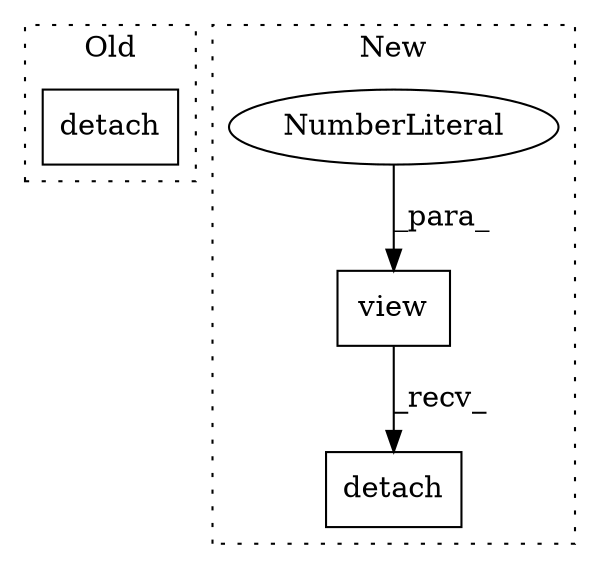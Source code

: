 digraph G {
subgraph cluster0 {
1 [label="detach" a="32" s="5008" l="8" shape="box"];
label = "Old";
style="dotted";
}
subgraph cluster1 {
2 [label="detach" a="32" s="5532" l="8" shape="box"];
3 [label="view" a="32" s="5521,5530" l="5,1" shape="box"];
4 [label="NumberLiteral" a="34" s="5529" l="1" shape="ellipse"];
label = "New";
style="dotted";
}
3 -> 2 [label="_recv_"];
4 -> 3 [label="_para_"];
}